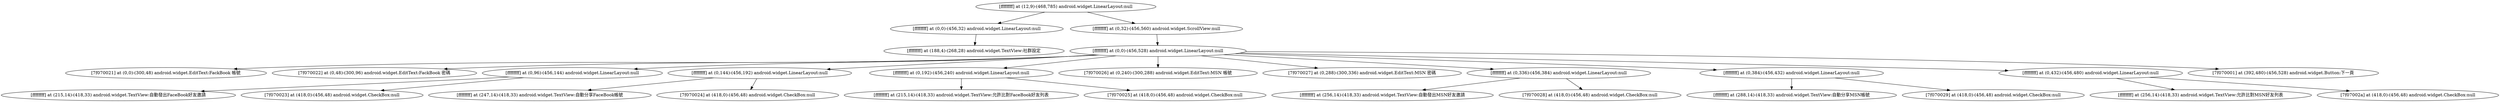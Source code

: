 strict digraph G {
  1 [ label="[ffffffff] at (12,9)-(468,785) android.widget.LinearLayout:null" ];
  2 [ label="[ffffffff] at (0,0)-(456,32) android.widget.LinearLayout:null" ];
  3 [ label="[ffffffff] at (188,4)-(268,28) android.widget.TextView:社群設定" ];
  4 [ label="[ffffffff] at (0,32)-(456,560) android.widget.ScrollView:null" ];
  5 [ label="[ffffffff] at (0,0)-(456,528) android.widget.LinearLayout:null" ];
  6 [ label="[7f070021] at (0,0)-(300,48) android.widget.EditText:FackBook 帳號" ];
  7 [ label="[7f070022] at (0,48)-(300,96) android.widget.EditText:FackBook 密碼" ];
  8 [ label="[ffffffff] at (0,96)-(456,144) android.widget.LinearLayout:null" ];
  9 [ label="[ffffffff] at (215,14)-(418,33) android.widget.TextView:自動發出FaceBook好友邀請" ];
  10 [ label="[7f070023] at (418,0)-(456,48) android.widget.CheckBox:null" ];
  11 [ label="[ffffffff] at (0,144)-(456,192) android.widget.LinearLayout:null" ];
  12 [ label="[ffffffff] at (247,14)-(418,33) android.widget.TextView:自動分享FaceBook帳號" ];
  13 [ label="[7f070024] at (418,0)-(456,48) android.widget.CheckBox:null" ];
  14 [ label="[ffffffff] at (0,192)-(456,240) android.widget.LinearLayout:null" ];
  15 [ label="[ffffffff] at (215,14)-(418,33) android.widget.TextView:允許比對FaceBook好友列表" ];
  16 [ label="[7f070025] at (418,0)-(456,48) android.widget.CheckBox:null" ];
  17 [ label="[7f070026] at (0,240)-(300,288) android.widget.EditText:MSN 帳號" ];
  18 [ label="[7f070027] at (0,288)-(300,336) android.widget.EditText:MSN 密碼" ];
  19 [ label="[ffffffff] at (0,336)-(456,384) android.widget.LinearLayout:null" ];
  20 [ label="[ffffffff] at (256,14)-(418,33) android.widget.TextView:自動發出MSN好友邀請" ];
  21 [ label="[7f070028] at (418,0)-(456,48) android.widget.CheckBox:null" ];
  22 [ label="[ffffffff] at (0,384)-(456,432) android.widget.LinearLayout:null" ];
  23 [ label="[ffffffff] at (288,14)-(418,33) android.widget.TextView:自動分享MSN帳號" ];
  24 [ label="[7f070029] at (418,0)-(456,48) android.widget.CheckBox:null" ];
  25 [ label="[ffffffff] at (0,432)-(456,480) android.widget.LinearLayout:null" ];
  26 [ label="[ffffffff] at (256,14)-(418,33) android.widget.TextView:允許比對MSN好友列表" ];
  27 [ label="[7f07002a] at (418,0)-(456,48) android.widget.CheckBox:null" ];
  28 [ label="[7f070001] at (392,480)-(456,528) android.widget.Button:下一頁" ];
  1 -> 2;
  2 -> 3;
  1 -> 4;
  4 -> 5;
  5 -> 6;
  5 -> 7;
  5 -> 8;
  8 -> 9;
  8 -> 10;
  5 -> 11;
  11 -> 12;
  11 -> 13;
  5 -> 14;
  14 -> 15;
  14 -> 16;
  5 -> 17;
  5 -> 18;
  5 -> 19;
  19 -> 20;
  19 -> 21;
  5 -> 22;
  22 -> 23;
  22 -> 24;
  5 -> 25;
  25 -> 26;
  25 -> 27;
  5 -> 28;
}
